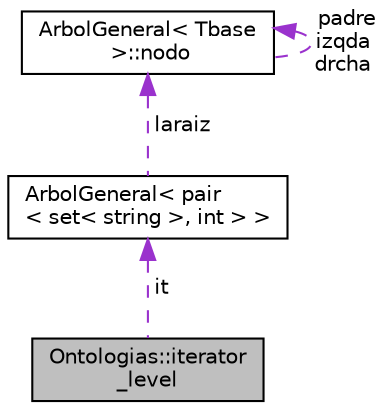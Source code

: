 digraph "Ontologias::iterator_level"
{
  edge [fontname="Helvetica",fontsize="10",labelfontname="Helvetica",labelfontsize="10"];
  node [fontname="Helvetica",fontsize="10",shape=record];
  Node1 [label="Ontologias::iterator\l_level",height=0.2,width=0.4,color="black", fillcolor="grey75", style="filled", fontcolor="black"];
  Node2 -> Node1 [dir="back",color="darkorchid3",fontsize="10",style="dashed",label=" it" ,fontname="Helvetica"];
  Node2 [label="ArbolGeneral\< pair\l\< set\< string \>, int \> \>",height=0.2,width=0.4,color="black", fillcolor="white", style="filled",URL="$db/d94/classArbolGeneral.html"];
  Node3 -> Node2 [dir="back",color="darkorchid3",fontsize="10",style="dashed",label=" laraiz" ,fontname="Helvetica"];
  Node3 [label="ArbolGeneral\< Tbase\l \>::nodo",height=0.2,width=0.4,color="black", fillcolor="white", style="filled",URL="$d9/d71/structArbolGeneral_1_1nodo.html",tooltip="nodo "];
  Node3 -> Node3 [dir="back",color="darkorchid3",fontsize="10",style="dashed",label=" padre\nizqda\ndrcha" ,fontname="Helvetica"];
}
